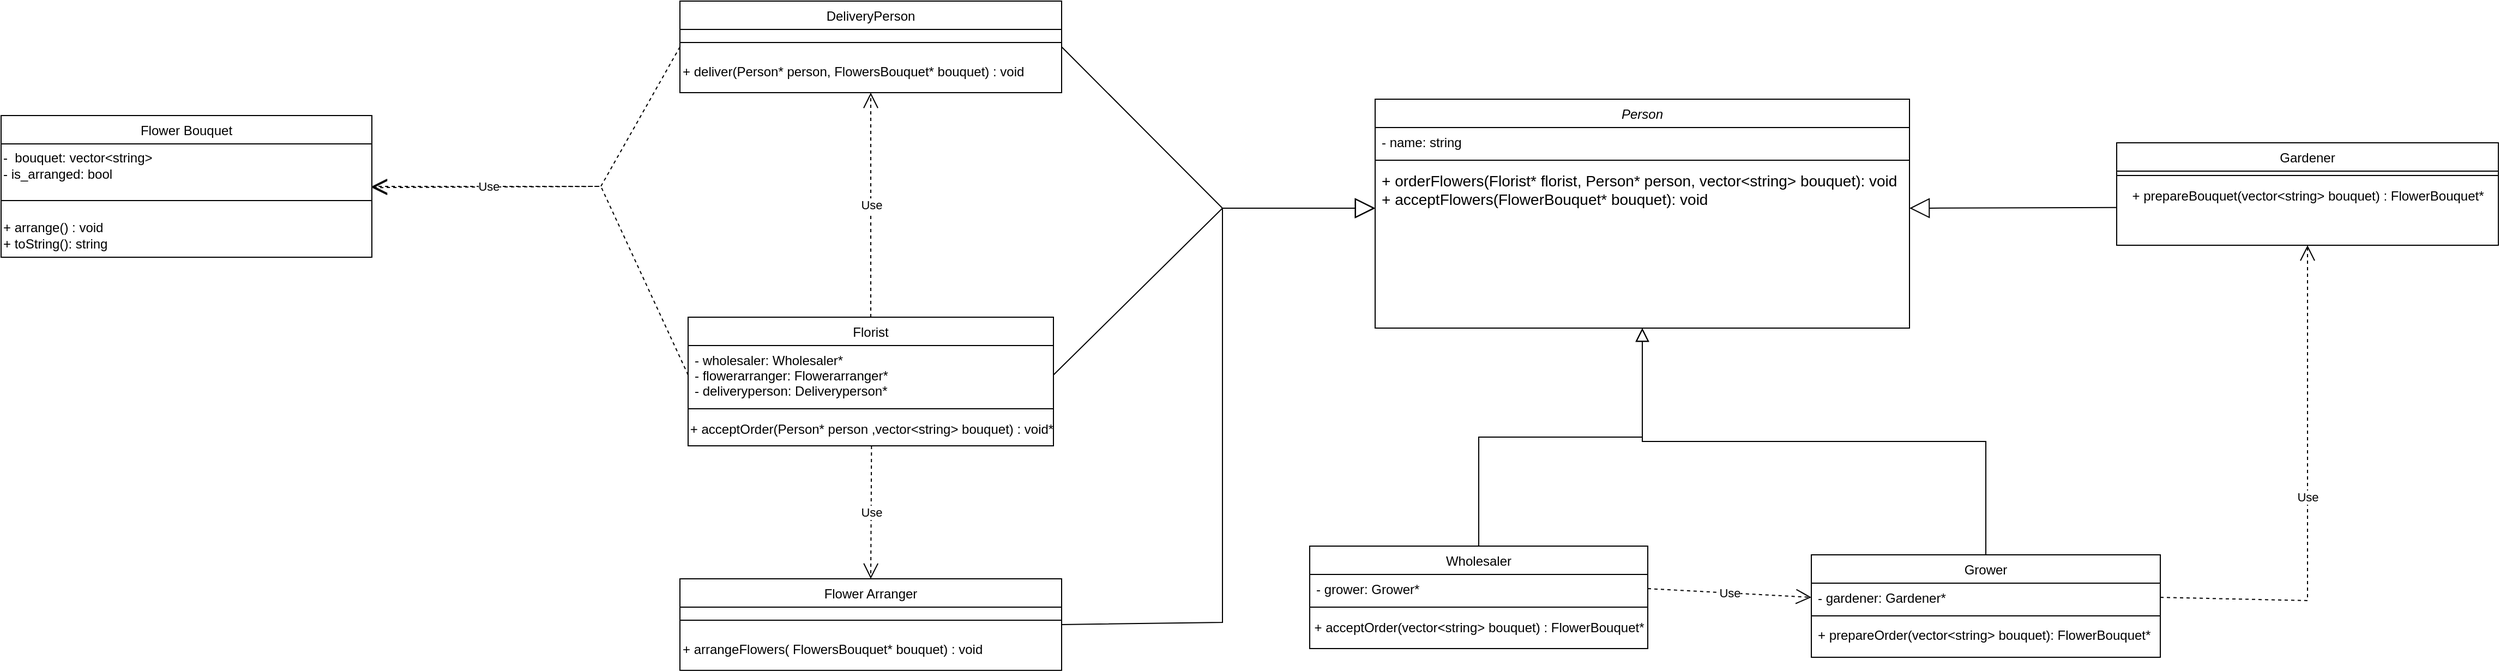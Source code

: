 <mxfile version="26.2.13">
  <diagram id="C5RBs43oDa-KdzZeNtuy" name="Page-1">
    <mxGraphModel dx="3934" dy="1124" grid="1" gridSize="10" guides="1" tooltips="1" connect="1" arrows="1" fold="1" page="1" pageScale="1" pageWidth="827" pageHeight="1169" math="0" shadow="0">
      <root>
        <mxCell id="WIyWlLk6GJQsqaUBKTNV-0" />
        <mxCell id="WIyWlLk6GJQsqaUBKTNV-1" parent="WIyWlLk6GJQsqaUBKTNV-0" />
        <mxCell id="zkfFHV4jXpPFQw0GAbJ--0" value="Person" style="swimlane;fontStyle=2;align=center;verticalAlign=top;childLayout=stackLayout;horizontal=1;startSize=26;horizontalStack=0;resizeParent=1;resizeLast=0;collapsible=1;marginBottom=0;rounded=0;shadow=0;strokeWidth=1;labelBackgroundColor=none;" parent="WIyWlLk6GJQsqaUBKTNV-1" vertex="1">
          <mxGeometry x="40" y="120" width="490" height="210" as="geometry">
            <mxRectangle x="230" y="140" width="160" height="26" as="alternateBounds" />
          </mxGeometry>
        </mxCell>
        <mxCell id="zkfFHV4jXpPFQw0GAbJ--1" value="- name: string" style="text;align=left;verticalAlign=top;spacingLeft=4;spacingRight=4;overflow=hidden;rotatable=0;points=[[0,0.5],[1,0.5]];portConstraint=eastwest;labelBackgroundColor=none;" parent="zkfFHV4jXpPFQw0GAbJ--0" vertex="1">
          <mxGeometry y="26" width="490" height="26" as="geometry" />
        </mxCell>
        <mxCell id="zkfFHV4jXpPFQw0GAbJ--4" value="" style="line;html=1;strokeWidth=1;align=left;verticalAlign=middle;spacingTop=-1;spacingLeft=3;spacingRight=3;rotatable=0;labelPosition=right;points=[];portConstraint=eastwest;labelBackgroundColor=none;" parent="zkfFHV4jXpPFQw0GAbJ--0" vertex="1">
          <mxGeometry y="52" width="490" height="8" as="geometry" />
        </mxCell>
        <mxCell id="zkfFHV4jXpPFQw0GAbJ--5" value="+ orderFlowers(Florist* florist, Person* person, vector&lt;string&gt; bouquet): void&#xa;+ acceptFlowers(FlowerBouquet* bouquet): void&#xa;" style="text;align=left;verticalAlign=top;spacingLeft=4;spacingRight=4;overflow=hidden;rotatable=0;points=[[0,0.5],[1,0.5]];portConstraint=eastwest;fontSize=14;labelBackgroundColor=none;" parent="zkfFHV4jXpPFQw0GAbJ--0" vertex="1">
          <mxGeometry y="60" width="490" height="80" as="geometry" />
        </mxCell>
        <mxCell id="zkfFHV4jXpPFQw0GAbJ--6" value="Grower" style="swimlane;fontStyle=0;align=center;verticalAlign=top;childLayout=stackLayout;horizontal=1;startSize=26;horizontalStack=0;resizeParent=1;resizeLast=0;collapsible=1;marginBottom=0;rounded=0;shadow=0;strokeWidth=1;labelBackgroundColor=none;" parent="WIyWlLk6GJQsqaUBKTNV-1" vertex="1">
          <mxGeometry x="440" y="538" width="320" height="94" as="geometry">
            <mxRectangle x="130" y="380" width="160" height="26" as="alternateBounds" />
          </mxGeometry>
        </mxCell>
        <mxCell id="zkfFHV4jXpPFQw0GAbJ--7" value="- gardener: Gardener*" style="text;align=left;verticalAlign=top;spacingLeft=4;spacingRight=4;overflow=hidden;rotatable=0;points=[[0,0.5],[1,0.5]];portConstraint=eastwest;labelBackgroundColor=none;" parent="zkfFHV4jXpPFQw0GAbJ--6" vertex="1">
          <mxGeometry y="26" width="320" height="26" as="geometry" />
        </mxCell>
        <mxCell id="zkfFHV4jXpPFQw0GAbJ--9" value="" style="line;html=1;strokeWidth=1;align=left;verticalAlign=middle;spacingTop=-1;spacingLeft=3;spacingRight=3;rotatable=0;labelPosition=right;points=[];portConstraint=eastwest;labelBackgroundColor=none;" parent="zkfFHV4jXpPFQw0GAbJ--6" vertex="1">
          <mxGeometry y="52" width="320" height="8" as="geometry" />
        </mxCell>
        <mxCell id="zkfFHV4jXpPFQw0GAbJ--10" value="+ prepareOrder(vector&lt;string&gt; bouquet): FlowerBouquet*" style="text;align=left;verticalAlign=top;spacingLeft=4;spacingRight=4;overflow=hidden;rotatable=0;points=[[0,0.5],[1,0.5]];portConstraint=eastwest;fontStyle=0;labelBackgroundColor=none;" parent="zkfFHV4jXpPFQw0GAbJ--6" vertex="1">
          <mxGeometry y="60" width="320" height="26" as="geometry" />
        </mxCell>
        <mxCell id="zkfFHV4jXpPFQw0GAbJ--12" value="" style="endArrow=block;endSize=10;endFill=0;shadow=0;strokeWidth=1;rounded=0;curved=0;edgeStyle=elbowEdgeStyle;elbow=vertical;labelBackgroundColor=none;fontColor=default;" parent="WIyWlLk6GJQsqaUBKTNV-1" source="zkfFHV4jXpPFQw0GAbJ--6" target="zkfFHV4jXpPFQw0GAbJ--0" edge="1">
          <mxGeometry width="160" relative="1" as="geometry">
            <mxPoint x="200" y="203" as="sourcePoint" />
            <mxPoint x="200" y="203" as="targetPoint" />
          </mxGeometry>
        </mxCell>
        <mxCell id="zkfFHV4jXpPFQw0GAbJ--13" value="Wholesaler" style="swimlane;fontStyle=0;align=center;verticalAlign=top;childLayout=stackLayout;horizontal=1;startSize=26;horizontalStack=0;resizeParent=1;resizeLast=0;collapsible=1;marginBottom=0;rounded=0;shadow=0;strokeWidth=1;labelBackgroundColor=none;" parent="WIyWlLk6GJQsqaUBKTNV-1" vertex="1">
          <mxGeometry x="-20" y="530" width="310" height="94" as="geometry">
            <mxRectangle x="340" y="380" width="170" height="26" as="alternateBounds" />
          </mxGeometry>
        </mxCell>
        <mxCell id="zkfFHV4jXpPFQw0GAbJ--14" value="- grower: Grower*" style="text;align=left;verticalAlign=top;spacingLeft=4;spacingRight=4;overflow=hidden;rotatable=0;points=[[0,0.5],[1,0.5]];portConstraint=eastwest;labelBackgroundColor=none;" parent="zkfFHV4jXpPFQw0GAbJ--13" vertex="1">
          <mxGeometry y="26" width="310" height="26" as="geometry" />
        </mxCell>
        <mxCell id="zkfFHV4jXpPFQw0GAbJ--15" value="" style="line;html=1;strokeWidth=1;align=left;verticalAlign=middle;spacingTop=-1;spacingLeft=3;spacingRight=3;rotatable=0;labelPosition=right;points=[];portConstraint=eastwest;labelBackgroundColor=none;" parent="zkfFHV4jXpPFQw0GAbJ--13" vertex="1">
          <mxGeometry y="52" width="310" height="8" as="geometry" />
        </mxCell>
        <mxCell id="4zmKf-4YsjU2aaQ10WiU-0" value="+ acceptOrder(vector&amp;lt;string&amp;gt; bouquet) : FlowerBouquet*" style="text;html=1;align=center;verticalAlign=middle;resizable=0;points=[];autosize=1;strokeColor=none;fillColor=none;labelBackgroundColor=none;" vertex="1" parent="zkfFHV4jXpPFQw0GAbJ--13">
          <mxGeometry y="60" width="310" height="30" as="geometry" />
        </mxCell>
        <mxCell id="4zmKf-4YsjU2aaQ10WiU-1" value="Gardener" style="swimlane;fontStyle=0;align=center;verticalAlign=top;childLayout=stackLayout;horizontal=1;startSize=26;horizontalStack=0;resizeParent=1;resizeLast=0;collapsible=1;marginBottom=0;rounded=0;shadow=0;strokeWidth=1;labelBackgroundColor=none;" vertex="1" parent="WIyWlLk6GJQsqaUBKTNV-1">
          <mxGeometry x="720" y="160" width="350" height="94" as="geometry">
            <mxRectangle x="340" y="380" width="170" height="26" as="alternateBounds" />
          </mxGeometry>
        </mxCell>
        <mxCell id="4zmKf-4YsjU2aaQ10WiU-3" value="" style="line;html=1;strokeWidth=1;align=left;verticalAlign=middle;spacingTop=-1;spacingLeft=3;spacingRight=3;rotatable=0;labelPosition=right;points=[];portConstraint=eastwest;labelBackgroundColor=none;" vertex="1" parent="4zmKf-4YsjU2aaQ10WiU-1">
          <mxGeometry y="26" width="350" height="8" as="geometry" />
        </mxCell>
        <mxCell id="4zmKf-4YsjU2aaQ10WiU-4" value="+ prepareBouquet(vector&amp;lt;string&amp;gt; bouquet) : FlowerBouquet*" style="text;html=1;align=center;verticalAlign=middle;resizable=0;points=[];autosize=1;strokeColor=none;fillColor=none;labelBackgroundColor=none;" vertex="1" parent="4zmKf-4YsjU2aaQ10WiU-1">
          <mxGeometry y="34" width="350" height="30" as="geometry" />
        </mxCell>
        <mxCell id="zkfFHV4jXpPFQw0GAbJ--16" value="" style="endArrow=block;endSize=10;endFill=0;shadow=0;strokeWidth=1;rounded=0;curved=0;edgeStyle=elbowEdgeStyle;elbow=vertical;labelBackgroundColor=none;fontColor=default;" parent="WIyWlLk6GJQsqaUBKTNV-1" source="zkfFHV4jXpPFQw0GAbJ--13" target="zkfFHV4jXpPFQw0GAbJ--0" edge="1">
          <mxGeometry width="160" relative="1" as="geometry">
            <mxPoint x="210" y="363" as="sourcePoint" />
            <mxPoint x="310" y="261" as="targetPoint" />
          </mxGeometry>
        </mxCell>
        <mxCell id="4zmKf-4YsjU2aaQ10WiU-16" value="Flower Bouquet" style="swimlane;fontStyle=0;align=center;verticalAlign=top;childLayout=stackLayout;horizontal=1;startSize=26;horizontalStack=0;resizeParent=1;resizeLast=0;collapsible=1;marginBottom=0;rounded=0;shadow=0;strokeWidth=1;labelBackgroundColor=none;" vertex="1" parent="WIyWlLk6GJQsqaUBKTNV-1">
          <mxGeometry x="-1220" y="135" width="340" height="130" as="geometry">
            <mxRectangle x="340" y="380" width="170" height="26" as="alternateBounds" />
          </mxGeometry>
        </mxCell>
        <mxCell id="4zmKf-4YsjU2aaQ10WiU-19" value="&lt;div&gt;&lt;span style=&quot;font-size: 12px;&quot;&gt;-&amp;nbsp; bouquet:&amp;nbsp;&lt;/span&gt;&lt;span style=&quot;background-color: transparent; color: light-dark(rgb(0, 0, 0), rgb(255, 255, 255));&quot;&gt;vector&amp;lt;string&amp;gt;&lt;/span&gt;&lt;/div&gt;&lt;div&gt;&lt;span style=&quot;font-size: 12px;&quot;&gt;- is_arranged:&amp;nbsp;&lt;/span&gt;&lt;span style=&quot;background-color: transparent; color: light-dark(rgb(0, 0, 0), rgb(255, 255, 255));&quot;&gt;bool&lt;/span&gt;&lt;/div&gt;" style="text;html=1;align=left;verticalAlign=middle;resizable=0;points=[];autosize=1;strokeColor=none;fillColor=none;labelBackgroundColor=none;" vertex="1" parent="4zmKf-4YsjU2aaQ10WiU-16">
          <mxGeometry y="26" width="340" height="40" as="geometry" />
        </mxCell>
        <mxCell id="4zmKf-4YsjU2aaQ10WiU-17" value="" style="line;html=1;strokeWidth=1;align=left;verticalAlign=middle;spacingTop=-1;spacingLeft=3;spacingRight=3;rotatable=0;labelPosition=right;points=[];portConstraint=eastwest;labelBackgroundColor=none;" vertex="1" parent="4zmKf-4YsjU2aaQ10WiU-16">
          <mxGeometry y="66" width="340" height="24" as="geometry" />
        </mxCell>
        <mxCell id="4zmKf-4YsjU2aaQ10WiU-18" value="+ arrange() : void&lt;div&gt;+ toString(): string&lt;/div&gt;" style="text;html=1;align=left;verticalAlign=middle;resizable=0;points=[];autosize=1;strokeColor=none;fillColor=none;labelBackgroundColor=none;" vertex="1" parent="4zmKf-4YsjU2aaQ10WiU-16">
          <mxGeometry y="90" width="340" height="40" as="geometry" />
        </mxCell>
        <mxCell id="4zmKf-4YsjU2aaQ10WiU-21" value="Flower Arranger" style="swimlane;fontStyle=0;align=center;verticalAlign=top;childLayout=stackLayout;horizontal=1;startSize=26;horizontalStack=0;resizeParent=1;resizeLast=0;collapsible=1;marginBottom=0;rounded=0;shadow=0;strokeWidth=1;labelBackgroundColor=none;" vertex="1" parent="WIyWlLk6GJQsqaUBKTNV-1">
          <mxGeometry x="-597.5" y="560" width="350" height="84" as="geometry">
            <mxRectangle x="340" y="380" width="170" height="26" as="alternateBounds" />
          </mxGeometry>
        </mxCell>
        <mxCell id="4zmKf-4YsjU2aaQ10WiU-23" value="" style="line;html=1;strokeWidth=1;align=left;verticalAlign=middle;spacingTop=-1;spacingLeft=3;spacingRight=3;rotatable=0;labelPosition=right;points=[];portConstraint=eastwest;labelBackgroundColor=none;" vertex="1" parent="4zmKf-4YsjU2aaQ10WiU-21">
          <mxGeometry y="26" width="350" height="24" as="geometry" />
        </mxCell>
        <mxCell id="4zmKf-4YsjU2aaQ10WiU-24" value="+ arrangeFlowers( FlowersBouquet* bouquet) : void" style="text;html=1;align=left;verticalAlign=middle;resizable=0;points=[];autosize=1;strokeColor=none;fillColor=none;labelBackgroundColor=none;" vertex="1" parent="4zmKf-4YsjU2aaQ10WiU-21">
          <mxGeometry y="50" width="350" height="30" as="geometry" />
        </mxCell>
        <mxCell id="4zmKf-4YsjU2aaQ10WiU-26" value="Florist" style="swimlane;fontStyle=0;align=center;verticalAlign=top;childLayout=stackLayout;horizontal=1;startSize=26;horizontalStack=0;resizeParent=1;resizeLast=0;collapsible=1;marginBottom=0;rounded=0;shadow=0;strokeWidth=1;labelBackgroundColor=none;" vertex="1" parent="WIyWlLk6GJQsqaUBKTNV-1">
          <mxGeometry x="-590" y="320" width="335" height="118" as="geometry">
            <mxRectangle x="340" y="380" width="170" height="26" as="alternateBounds" />
          </mxGeometry>
        </mxCell>
        <mxCell id="4zmKf-4YsjU2aaQ10WiU-27" value="- wholesaler: Wholesaler*&#xa;- flowerarranger: Flowerarranger*&#xa;- deliveryperson: Deliveryperson*" style="text;align=left;verticalAlign=top;spacingLeft=4;spacingRight=4;overflow=hidden;rotatable=0;points=[[0,0.5],[1,0.5]];portConstraint=eastwest;labelBackgroundColor=none;" vertex="1" parent="4zmKf-4YsjU2aaQ10WiU-26">
          <mxGeometry y="26" width="335" height="54" as="geometry" />
        </mxCell>
        <mxCell id="4zmKf-4YsjU2aaQ10WiU-28" value="" style="line;html=1;strokeWidth=1;align=left;verticalAlign=middle;spacingTop=-1;spacingLeft=3;spacingRight=3;rotatable=0;labelPosition=right;points=[];portConstraint=eastwest;labelBackgroundColor=none;" vertex="1" parent="4zmKf-4YsjU2aaQ10WiU-26">
          <mxGeometry y="80" width="335" height="8" as="geometry" />
        </mxCell>
        <mxCell id="4zmKf-4YsjU2aaQ10WiU-29" value="+ acceptOrder(Person* person ,vector&amp;lt;string&amp;gt; bouquet) : void*" style="text;html=1;align=center;verticalAlign=middle;resizable=0;points=[];autosize=1;strokeColor=none;fillColor=none;labelBackgroundColor=none;" vertex="1" parent="4zmKf-4YsjU2aaQ10WiU-26">
          <mxGeometry y="88" width="335" height="30" as="geometry" />
        </mxCell>
        <mxCell id="4zmKf-4YsjU2aaQ10WiU-32" value="DeliveryPerson" style="swimlane;fontStyle=0;align=center;verticalAlign=top;childLayout=stackLayout;horizontal=1;startSize=26;horizontalStack=0;resizeParent=1;resizeLast=0;collapsible=1;marginBottom=0;rounded=0;shadow=0;strokeWidth=1;labelBackgroundColor=none;" vertex="1" parent="WIyWlLk6GJQsqaUBKTNV-1">
          <mxGeometry x="-597.5" y="30" width="350" height="84" as="geometry">
            <mxRectangle x="340" y="380" width="170" height="26" as="alternateBounds" />
          </mxGeometry>
        </mxCell>
        <mxCell id="4zmKf-4YsjU2aaQ10WiU-33" value="" style="line;html=1;strokeWidth=1;align=left;verticalAlign=middle;spacingTop=-1;spacingLeft=3;spacingRight=3;rotatable=0;labelPosition=right;points=[];portConstraint=eastwest;labelBackgroundColor=none;" vertex="1" parent="4zmKf-4YsjU2aaQ10WiU-32">
          <mxGeometry y="26" width="350" height="24" as="geometry" />
        </mxCell>
        <mxCell id="4zmKf-4YsjU2aaQ10WiU-34" value="+ deliver(Person* person, FlowersBouquet* bouquet) : void" style="text;html=1;align=left;verticalAlign=middle;resizable=0;points=[];autosize=1;strokeColor=none;fillColor=none;labelBackgroundColor=none;" vertex="1" parent="4zmKf-4YsjU2aaQ10WiU-32">
          <mxGeometry y="50" width="350" height="30" as="geometry" />
        </mxCell>
        <mxCell id="4zmKf-4YsjU2aaQ10WiU-38" value="" style="endArrow=block;endSize=16;endFill=0;html=1;rounded=0;exitX=1;exitY=0.5;exitDx=0;exitDy=0;entryX=0;entryY=0.5;entryDx=0;entryDy=0;" edge="1" parent="WIyWlLk6GJQsqaUBKTNV-1" source="4zmKf-4YsjU2aaQ10WiU-32" target="zkfFHV4jXpPFQw0GAbJ--5">
          <mxGeometry x="0.0" width="160" relative="1" as="geometry">
            <mxPoint x="-130" y="360" as="sourcePoint" />
            <mxPoint x="30" y="360" as="targetPoint" />
            <Array as="points">
              <mxPoint x="-100" y="220" />
            </Array>
            <mxPoint as="offset" />
          </mxGeometry>
        </mxCell>
        <mxCell id="4zmKf-4YsjU2aaQ10WiU-39" value="Use" style="endArrow=open;endSize=12;dashed=1;html=1;rounded=0;exitX=0.5;exitY=0;exitDx=0;exitDy=0;entryX=0.5;entryY=1;entryDx=0;entryDy=0;" edge="1" parent="WIyWlLk6GJQsqaUBKTNV-1" source="4zmKf-4YsjU2aaQ10WiU-26" target="4zmKf-4YsjU2aaQ10WiU-32">
          <mxGeometry width="160" relative="1" as="geometry">
            <mxPoint x="-210" y="330" as="sourcePoint" />
            <mxPoint x="-50" y="330" as="targetPoint" />
          </mxGeometry>
        </mxCell>
        <mxCell id="4zmKf-4YsjU2aaQ10WiU-40" value="" style="endArrow=block;endSize=16;endFill=0;html=1;rounded=0;exitX=1;exitY=0.5;exitDx=0;exitDy=0;" edge="1" parent="WIyWlLk6GJQsqaUBKTNV-1" source="4zmKf-4YsjU2aaQ10WiU-27">
          <mxGeometry width="160" relative="1" as="geometry">
            <mxPoint x="-510" y="450" as="sourcePoint" />
            <mxPoint x="40" y="220" as="targetPoint" />
            <Array as="points">
              <mxPoint x="-100" y="220" />
            </Array>
          </mxGeometry>
        </mxCell>
        <mxCell id="4zmKf-4YsjU2aaQ10WiU-41" value="" style="endArrow=block;endSize=16;endFill=0;html=1;rounded=0;exitX=1;exitY=0.5;exitDx=0;exitDy=0;" edge="1" parent="WIyWlLk6GJQsqaUBKTNV-1" source="4zmKf-4YsjU2aaQ10WiU-21">
          <mxGeometry width="160" relative="1" as="geometry">
            <mxPoint x="-320" y="360" as="sourcePoint" />
            <mxPoint x="40" y="220" as="targetPoint" />
            <Array as="points">
              <mxPoint x="-100" y="600" />
              <mxPoint x="-100" y="220" />
            </Array>
          </mxGeometry>
        </mxCell>
        <mxCell id="4zmKf-4YsjU2aaQ10WiU-42" value="Use" style="endArrow=open;endSize=12;dashed=1;html=1;rounded=0;entryX=0.5;entryY=0;entryDx=0;entryDy=0;exitX=0.502;exitY=1;exitDx=0;exitDy=0;exitPerimeter=0;" edge="1" parent="WIyWlLk6GJQsqaUBKTNV-1" source="4zmKf-4YsjU2aaQ10WiU-29" target="4zmKf-4YsjU2aaQ10WiU-21">
          <mxGeometry width="160" relative="1" as="geometry">
            <mxPoint x="-420" y="450" as="sourcePoint" />
            <mxPoint x="-100" y="420" as="targetPoint" />
          </mxGeometry>
        </mxCell>
        <mxCell id="4zmKf-4YsjU2aaQ10WiU-43" value="" style="endArrow=open;endSize=12;dashed=1;html=1;rounded=0;exitX=0;exitY=0.5;exitDx=0;exitDy=0;entryX=1;entryY=1.003;entryDx=0;entryDy=0;entryPerimeter=0;" edge="1" parent="WIyWlLk6GJQsqaUBKTNV-1" source="4zmKf-4YsjU2aaQ10WiU-27" target="4zmKf-4YsjU2aaQ10WiU-19">
          <mxGeometry x="0.001" y="1" width="160" relative="1" as="geometry">
            <mxPoint x="-380" y="400" as="sourcePoint" />
            <mxPoint x="-770" y="210" as="targetPoint" />
            <Array as="points">
              <mxPoint x="-670" y="200" />
            </Array>
            <mxPoint as="offset" />
          </mxGeometry>
        </mxCell>
        <mxCell id="4zmKf-4YsjU2aaQ10WiU-37" value="Use" style="endArrow=open;endSize=12;dashed=1;html=1;rounded=0;exitX=0;exitY=0.5;exitDx=0;exitDy=0;entryX=1;entryY=0.5;entryDx=0;entryDy=0;" edge="1" parent="WIyWlLk6GJQsqaUBKTNV-1" source="4zmKf-4YsjU2aaQ10WiU-32" target="4zmKf-4YsjU2aaQ10WiU-16">
          <mxGeometry x="0.401" width="160" relative="1" as="geometry">
            <mxPoint x="-280" y="380" as="sourcePoint" />
            <mxPoint x="-520" y="190" as="targetPoint" />
            <Array as="points">
              <mxPoint x="-670" y="200" />
            </Array>
            <mxPoint as="offset" />
          </mxGeometry>
        </mxCell>
        <mxCell id="4zmKf-4YsjU2aaQ10WiU-44" value="" style="endArrow=block;endSize=16;endFill=0;html=1;rounded=0;exitX=-0.001;exitY=0.845;exitDx=0;exitDy=0;exitPerimeter=0;entryX=1;entryY=0.5;entryDx=0;entryDy=0;" edge="1" parent="WIyWlLk6GJQsqaUBKTNV-1" source="4zmKf-4YsjU2aaQ10WiU-4" target="zkfFHV4jXpPFQw0GAbJ--5">
          <mxGeometry width="160" relative="1" as="geometry">
            <mxPoint x="370" y="320" as="sourcePoint" />
            <mxPoint x="530" y="320" as="targetPoint" />
          </mxGeometry>
        </mxCell>
        <mxCell id="4zmKf-4YsjU2aaQ10WiU-45" value="Use" style="endArrow=open;endSize=12;dashed=1;html=1;rounded=0;exitX=1;exitY=0.5;exitDx=0;exitDy=0;entryX=0;entryY=0.5;entryDx=0;entryDy=0;" edge="1" parent="WIyWlLk6GJQsqaUBKTNV-1" source="zkfFHV4jXpPFQw0GAbJ--14" target="zkfFHV4jXpPFQw0GAbJ--7">
          <mxGeometry width="160" relative="1" as="geometry">
            <mxPoint x="290" y="590" as="sourcePoint" />
            <mxPoint x="440" y="420" as="targetPoint" />
          </mxGeometry>
        </mxCell>
        <mxCell id="4zmKf-4YsjU2aaQ10WiU-46" value="Use" style="endArrow=open;endSize=12;dashed=1;html=1;rounded=0;exitX=1;exitY=0.5;exitDx=0;exitDy=0;entryX=0.5;entryY=1;entryDx=0;entryDy=0;" edge="1" parent="WIyWlLk6GJQsqaUBKTNV-1" source="zkfFHV4jXpPFQw0GAbJ--7" target="4zmKf-4YsjU2aaQ10WiU-1">
          <mxGeometry width="160" relative="1" as="geometry">
            <mxPoint x="720" y="350" as="sourcePoint" />
            <mxPoint x="910" y="254" as="targetPoint" />
            <Array as="points">
              <mxPoint x="895" y="580" />
            </Array>
          </mxGeometry>
        </mxCell>
      </root>
    </mxGraphModel>
  </diagram>
</mxfile>
